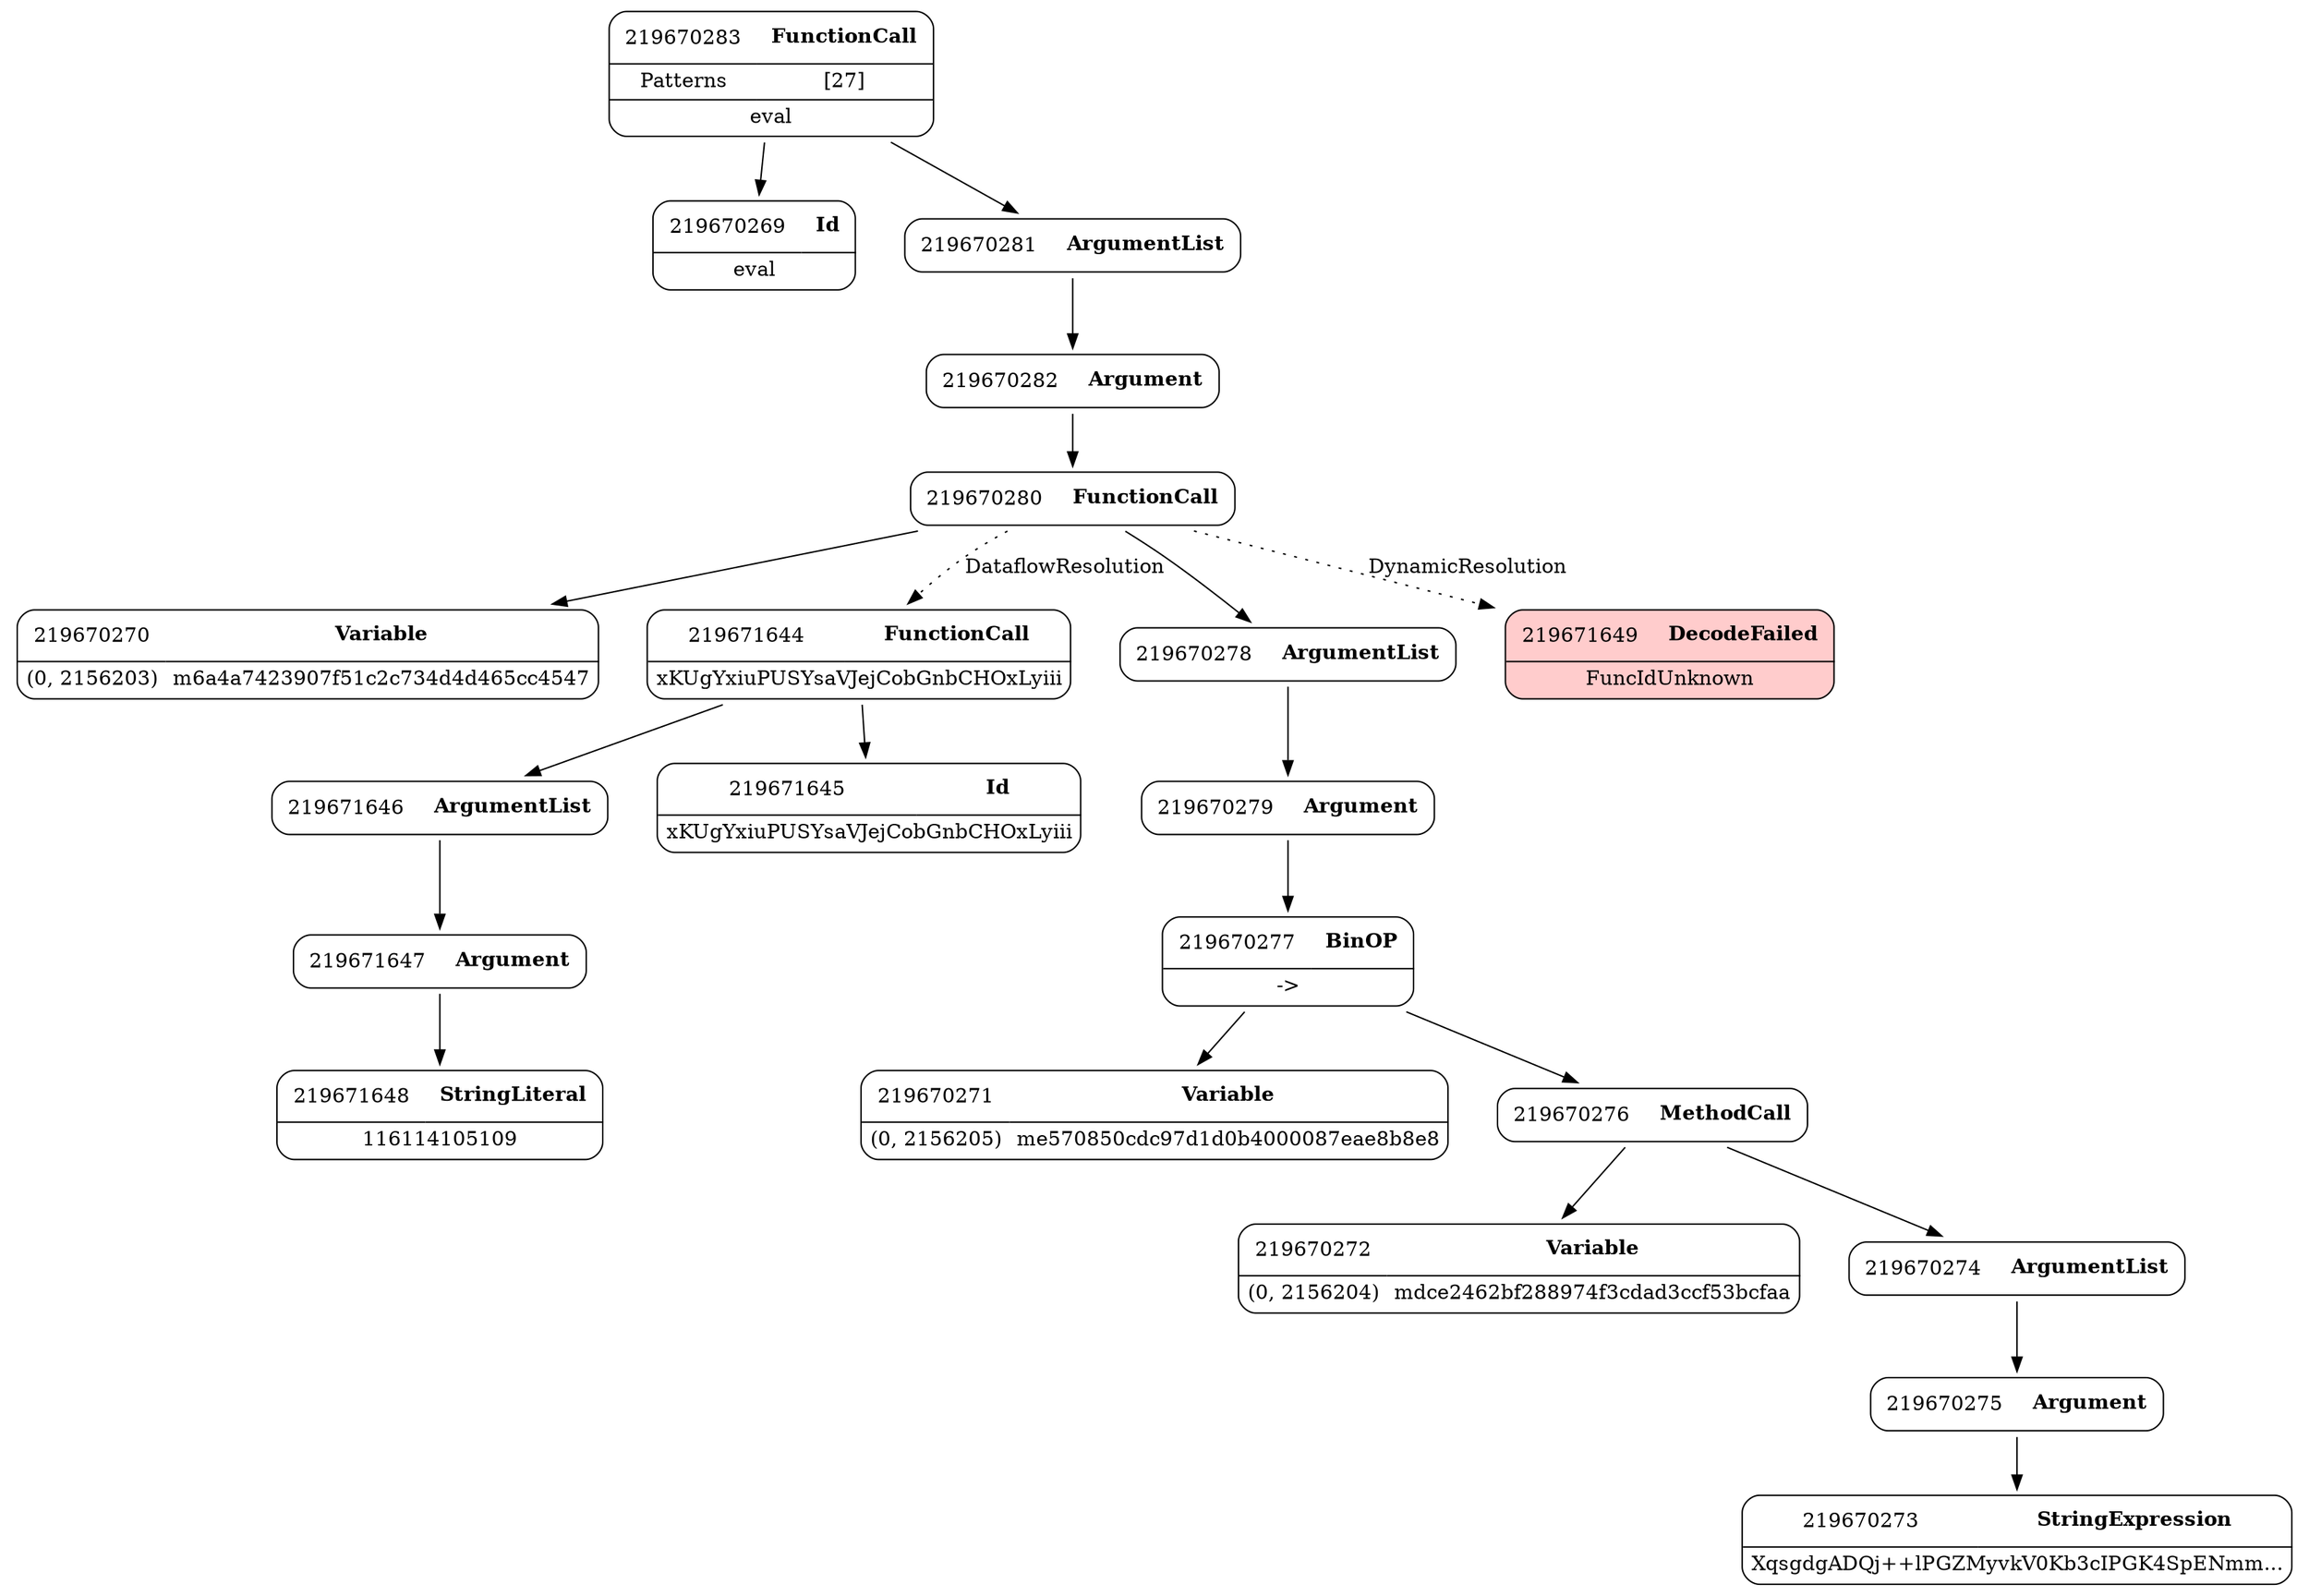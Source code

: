 digraph ast {
node [shape=none];
219670271 [label=<<TABLE border='1' cellspacing='0' cellpadding='10' style='rounded' ><TR><TD border='0'>219670271</TD><TD border='0'><B>Variable</B></TD></TR><HR/><TR><TD border='0' cellpadding='5'>(0, 2156205)</TD><TD border='0' cellpadding='5'>me570850cdc97d1d0b4000087eae8b8e8</TD></TR></TABLE>>];
219671647 [label=<<TABLE border='1' cellspacing='0' cellpadding='10' style='rounded' ><TR><TD border='0'>219671647</TD><TD border='0'><B>Argument</B></TD></TR></TABLE>>];
219671647 -> 219671648 [weight=2];
219670270 [label=<<TABLE border='1' cellspacing='0' cellpadding='10' style='rounded' ><TR><TD border='0'>219670270</TD><TD border='0'><B>Variable</B></TD></TR><HR/><TR><TD border='0' cellpadding='5'>(0, 2156203)</TD><TD border='0' cellpadding='5'>m6a4a7423907f51c2c734d4d465cc4547</TD></TR></TABLE>>];
219671646 [label=<<TABLE border='1' cellspacing='0' cellpadding='10' style='rounded' ><TR><TD border='0'>219671646</TD><TD border='0'><B>ArgumentList</B></TD></TR></TABLE>>];
219671646 -> 219671647 [weight=2];
219670269 [label=<<TABLE border='1' cellspacing='0' cellpadding='10' style='rounded' ><TR><TD border='0'>219670269</TD><TD border='0'><B>Id</B></TD></TR><HR/><TR><TD border='0' cellpadding='5' colspan='2'>eval</TD></TR></TABLE>>];
219671645 [label=<<TABLE border='1' cellspacing='0' cellpadding='10' style='rounded' ><TR><TD border='0'>219671645</TD><TD border='0'><B>Id</B></TD></TR><HR/><TR><TD border='0' cellpadding='5' colspan='2'>xKUgYxiuPUSYsaVJejCobGnbCHOxLyiii</TD></TR></TABLE>>];
219671644 [label=<<TABLE border='1' cellspacing='0' cellpadding='10' style='rounded' ><TR><TD border='0'>219671644</TD><TD border='0'><B>FunctionCall</B></TD></TR><HR/><TR><TD border='0' cellpadding='5' colspan='2'>xKUgYxiuPUSYsaVJejCobGnbCHOxLyiii</TD></TR></TABLE>>];
219671644 -> 219671645 [weight=2];
219671644 -> 219671646 [weight=2];
219670279 [label=<<TABLE border='1' cellspacing='0' cellpadding='10' style='rounded' ><TR><TD border='0'>219670279</TD><TD border='0'><B>Argument</B></TD></TR></TABLE>>];
219670279 -> 219670277 [weight=2];
219670278 [label=<<TABLE border='1' cellspacing='0' cellpadding='10' style='rounded' ><TR><TD border='0'>219670278</TD><TD border='0'><B>ArgumentList</B></TD></TR></TABLE>>];
219670278 -> 219670279 [weight=2];
219670277 [label=<<TABLE border='1' cellspacing='0' cellpadding='10' style='rounded' ><TR><TD border='0'>219670277</TD><TD border='0'><B>BinOP</B></TD></TR><HR/><TR><TD border='0' cellpadding='5' colspan='2'>-&gt;</TD></TR></TABLE>>];
219670277 -> 219670271 [weight=2];
219670277 -> 219670276 [weight=2];
219670276 [label=<<TABLE border='1' cellspacing='0' cellpadding='10' style='rounded' ><TR><TD border='0'>219670276</TD><TD border='0'><B>MethodCall</B></TD></TR></TABLE>>];
219670276 -> 219670272 [weight=2];
219670276 -> 219670274 [weight=2];
219670275 [label=<<TABLE border='1' cellspacing='0' cellpadding='10' style='rounded' ><TR><TD border='0'>219670275</TD><TD border='0'><B>Argument</B></TD></TR></TABLE>>];
219670275 -> 219670273 [weight=2];
219670274 [label=<<TABLE border='1' cellspacing='0' cellpadding='10' style='rounded' ><TR><TD border='0'>219670274</TD><TD border='0'><B>ArgumentList</B></TD></TR></TABLE>>];
219670274 -> 219670275 [weight=2];
219670273 [label=<<TABLE border='1' cellspacing='0' cellpadding='10' style='rounded' ><TR><TD border='0'>219670273</TD><TD border='0'><B>StringExpression</B></TD></TR><HR/><TR><TD border='0' cellpadding='5' colspan='2'>XqsgdgADQj++lPGZMyvkV0Kb3cIPGK4SpENmm...</TD></TR></TABLE>>];
219671649 [label=<<TABLE border='1' cellspacing='0' cellpadding='10' style='rounded' bgcolor='#FFCCCC' ><TR><TD border='0'>219671649</TD><TD border='0'><B>DecodeFailed</B></TD></TR><HR/><TR><TD border='0' cellpadding='5' colspan='2'>FuncIdUnknown</TD></TR></TABLE>>];
219670272 [label=<<TABLE border='1' cellspacing='0' cellpadding='10' style='rounded' ><TR><TD border='0'>219670272</TD><TD border='0'><B>Variable</B></TD></TR><HR/><TR><TD border='0' cellpadding='5'>(0, 2156204)</TD><TD border='0' cellpadding='5'>mdce2462bf288974f3cdad3ccf53bcfaa</TD></TR></TABLE>>];
219671648 [label=<<TABLE border='1' cellspacing='0' cellpadding='10' style='rounded' ><TR><TD border='0'>219671648</TD><TD border='0'><B>StringLiteral</B></TD></TR><HR/><TR><TD border='0' cellpadding='5' colspan='2'>116114105109</TD></TR></TABLE>>];
219670283 [label=<<TABLE border='1' cellspacing='0' cellpadding='10' style='rounded' ><TR><TD border='0'>219670283</TD><TD border='0'><B>FunctionCall</B></TD></TR><HR/><TR><TD border='0' cellpadding='5'>Patterns</TD><TD border='0' cellpadding='5'>[27]</TD></TR><HR/><TR><TD border='0' cellpadding='5' colspan='2'>eval</TD></TR></TABLE>>];
219670283 -> 219670269 [weight=2];
219670283 -> 219670281 [weight=2];
219670282 [label=<<TABLE border='1' cellspacing='0' cellpadding='10' style='rounded' ><TR><TD border='0'>219670282</TD><TD border='0'><B>Argument</B></TD></TR></TABLE>>];
219670282 -> 219670280 [weight=2];
219670281 [label=<<TABLE border='1' cellspacing='0' cellpadding='10' style='rounded' ><TR><TD border='0'>219670281</TD><TD border='0'><B>ArgumentList</B></TD></TR></TABLE>>];
219670281 -> 219670282 [weight=2];
219670280 [label=<<TABLE border='1' cellspacing='0' cellpadding='10' style='rounded' ><TR><TD border='0'>219670280</TD><TD border='0'><B>FunctionCall</B></TD></TR></TABLE>>];
219670280 -> 219670270 [weight=2];
219670280 -> 219670278 [weight=2];
219670280 -> 219671649 [style=dotted,label=DynamicResolution];
219670280 -> 219671644 [style=dotted,label=DataflowResolution];
}
